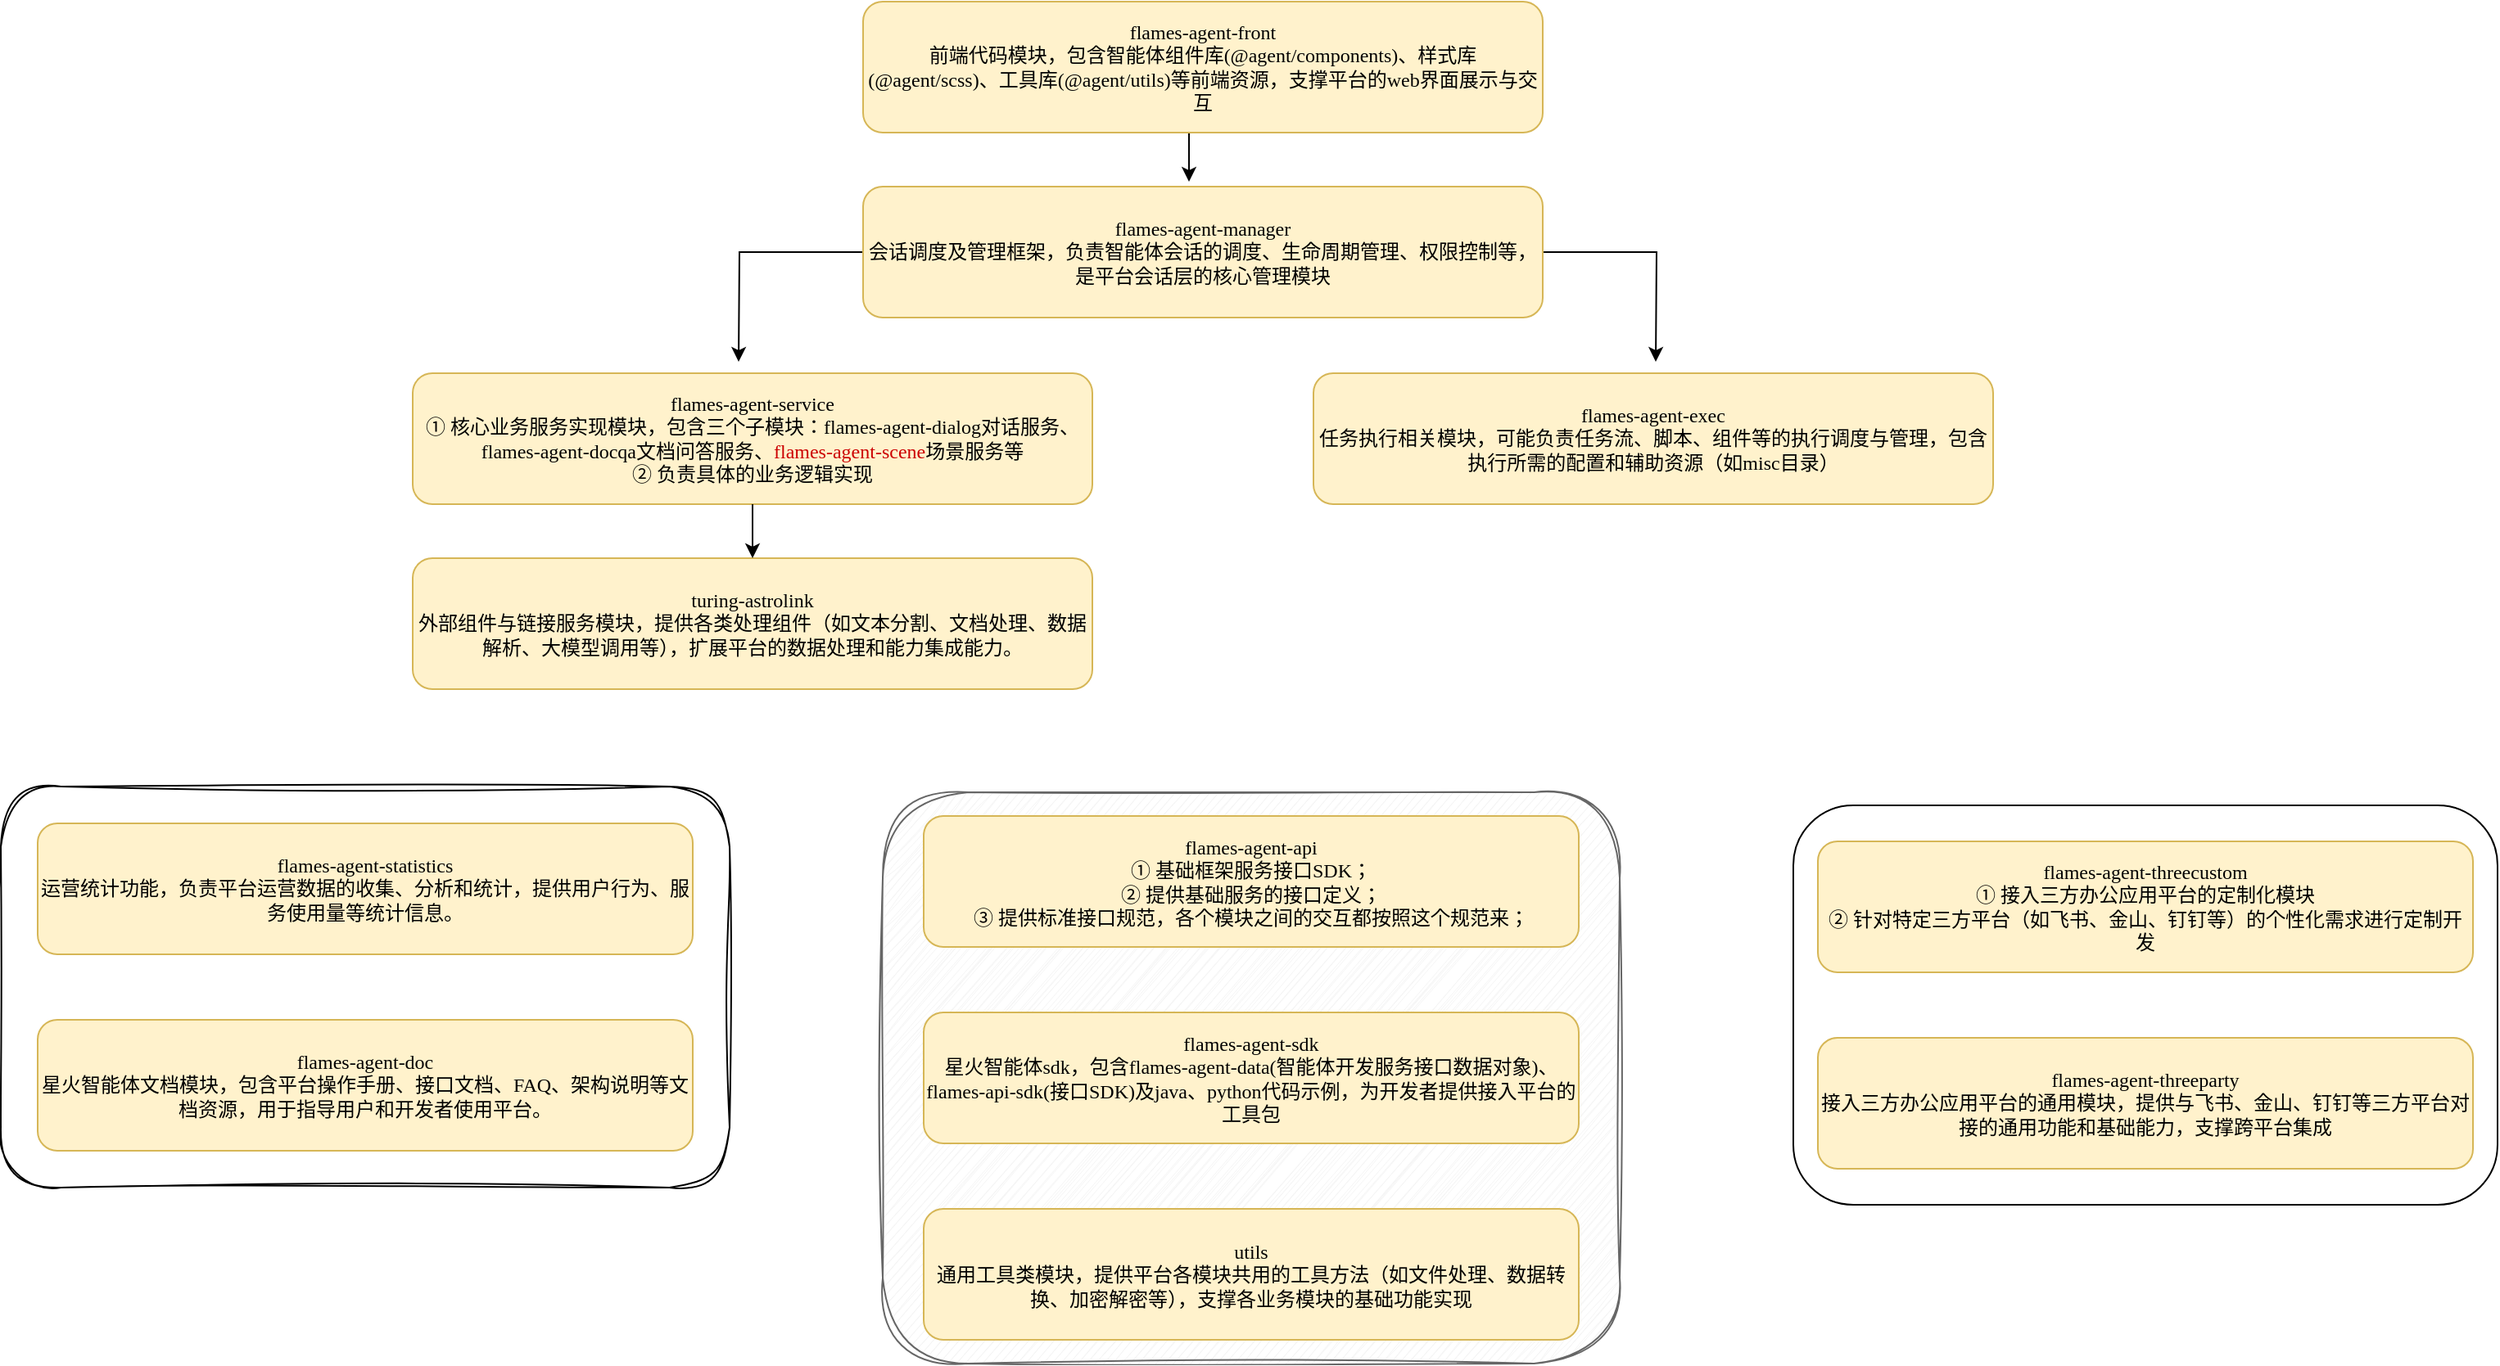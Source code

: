 <mxfile version="28.2.8">
  <diagram name="第 1 页" id="6rPu7JLXed2ki7hcnGT5">
    <mxGraphModel dx="1489" dy="763" grid="0" gridSize="10" guides="1" tooltips="1" connect="1" arrows="1" fold="1" page="1" pageScale="1" pageWidth="827" pageHeight="1169" math="0" shadow="0">
      <root>
        <mxCell id="0" />
        <mxCell id="1" parent="0" />
        <mxCell id="LCSBqGZFTnZYRZAHHmjg-24" style="edgeStyle=orthogonalEdgeStyle;rounded=0;orthogonalLoop=1;jettySize=auto;html=1;exitX=1;exitY=0.5;exitDx=0;exitDy=0;" edge="1" parent="1" source="LCSBqGZFTnZYRZAHHmjg-13">
          <mxGeometry relative="1" as="geometry">
            <mxPoint x="1103" y="368" as="targetPoint" />
          </mxGeometry>
        </mxCell>
        <mxCell id="LCSBqGZFTnZYRZAHHmjg-25" style="edgeStyle=orthogonalEdgeStyle;rounded=0;orthogonalLoop=1;jettySize=auto;html=1;exitX=0;exitY=0.5;exitDx=0;exitDy=0;" edge="1" parent="1" source="LCSBqGZFTnZYRZAHHmjg-13">
          <mxGeometry relative="1" as="geometry">
            <mxPoint x="543" y="368" as="targetPoint" />
          </mxGeometry>
        </mxCell>
        <mxCell id="LCSBqGZFTnZYRZAHHmjg-23" style="edgeStyle=orthogonalEdgeStyle;rounded=0;orthogonalLoop=1;jettySize=auto;html=1;exitX=0.5;exitY=1;exitDx=0;exitDy=0;" edge="1" parent="1" source="LCSBqGZFTnZYRZAHHmjg-16">
          <mxGeometry relative="1" as="geometry">
            <mxPoint x="818" y="258" as="targetPoint" />
          </mxGeometry>
        </mxCell>
        <mxCell id="LCSBqGZFTnZYRZAHHmjg-33" value="" style="group" vertex="1" connectable="0" parent="1">
          <mxGeometry x="92.5" y="627.5" width="445" height="245" as="geometry" />
        </mxCell>
        <mxCell id="LCSBqGZFTnZYRZAHHmjg-31" value="" style="rounded=1;whiteSpace=wrap;html=1;strokeColor=default;align=center;verticalAlign=middle;fontFamily=Helvetica;fontSize=12;fontColor=default;fillColor=default;shadow=0;container=0;glass=0;sketch=1;curveFitting=1;jiggle=2;" vertex="1" parent="LCSBqGZFTnZYRZAHHmjg-33">
          <mxGeometry width="445" height="245" as="geometry" />
        </mxCell>
        <mxCell id="LCSBqGZFTnZYRZAHHmjg-32" value="" style="group" vertex="1" connectable="0" parent="LCSBqGZFTnZYRZAHHmjg-33">
          <mxGeometry x="22.5" y="22.5" width="400" height="200" as="geometry" />
        </mxCell>
        <mxCell id="LCSBqGZFTnZYRZAHHmjg-12" value="flames-agent-statistics&lt;div&gt;运营统计功能，负责平台运营数据的收集、分析和统计，提供用户行为、服务使用量等统计信息。&lt;/div&gt;" style="rounded=1;whiteSpace=wrap;html=1;fillColor=#fff2cc;strokeColor=#d6b656;fontFamily=Comic Sans MS;container=0;" vertex="1" parent="LCSBqGZFTnZYRZAHHmjg-32">
          <mxGeometry width="400" height="80" as="geometry" />
        </mxCell>
        <mxCell id="LCSBqGZFTnZYRZAHHmjg-15" value="flames-agent-doc&lt;div&gt;星火智能体文档模块，包含平台操作手册、接口文档、FAQ、架构说明等文档资源，用于指导用户和开发者使用平台。&lt;/div&gt;" style="rounded=1;whiteSpace=wrap;html=1;fillColor=#fff2cc;strokeColor=#d6b656;fontFamily=Comic Sans MS;container=0;" vertex="1" parent="LCSBqGZFTnZYRZAHHmjg-32">
          <mxGeometry y="120" width="400" height="80" as="geometry" />
        </mxCell>
        <mxCell id="LCSBqGZFTnZYRZAHHmjg-34" value="" style="group" vertex="1" connectable="0" parent="1">
          <mxGeometry x="631" y="631" width="450" height="349" as="geometry" />
        </mxCell>
        <mxCell id="LCSBqGZFTnZYRZAHHmjg-27" value="" style="rounded=1;whiteSpace=wrap;html=1;labelBackgroundColor=default;fillColor=#f5f5f5;strokeColor=#666666;fontColor=#333333;sketch=1;curveFitting=1;jiggle=2;" vertex="1" parent="LCSBqGZFTnZYRZAHHmjg-34">
          <mxGeometry width="450" height="349" as="geometry" />
        </mxCell>
        <mxCell id="LCSBqGZFTnZYRZAHHmjg-28" value="" style="group" vertex="1" connectable="0" parent="LCSBqGZFTnZYRZAHHmjg-34">
          <mxGeometry x="25" y="14.5" width="400" height="320" as="geometry" />
        </mxCell>
        <mxCell id="LCSBqGZFTnZYRZAHHmjg-5" value="flames-agent-api&lt;div&gt;① 基础框架服务接口SDK；&lt;/div&gt;&lt;div&gt;② 提供基础服务的接口定义；&lt;/div&gt;&lt;div&gt;③ 提供标准接口规范，各个模块之间的交互都按照这个规范来；&lt;/div&gt;" style="rounded=1;whiteSpace=wrap;html=1;fillColor=#fff2cc;strokeColor=#d6b656;fontFamily=Comic Sans MS;" vertex="1" parent="LCSBqGZFTnZYRZAHHmjg-28">
          <mxGeometry width="400" height="80" as="geometry" />
        </mxCell>
        <mxCell id="LCSBqGZFTnZYRZAHHmjg-14" value="flames-agent-sdk&lt;div&gt;星火智能体sdk，包含flames-agent-data(智能体开发服务接口数据对象)、flames-api-sdk(接口SDK)及java、python代码示例，为开发者提供接入平台的工具包&lt;/div&gt;" style="rounded=1;whiteSpace=wrap;html=1;fillColor=#fff2cc;strokeColor=#d6b656;fontFamily=Comic Sans MS;" vertex="1" parent="LCSBqGZFTnZYRZAHHmjg-28">
          <mxGeometry y="120" width="400" height="80" as="geometry" />
        </mxCell>
        <mxCell id="LCSBqGZFTnZYRZAHHmjg-18" value="utils&lt;div&gt;通用工具类模块，提供平台各模块共用的工具方法（如文件处理、数据转换、加密解密等），支撑各业务模块的基础功能实现&lt;/div&gt;" style="rounded=1;whiteSpace=wrap;html=1;fillColor=#fff2cc;strokeColor=#d6b656;fontFamily=Comic Sans MS;" vertex="1" parent="LCSBqGZFTnZYRZAHHmjg-28">
          <mxGeometry y="240" width="400" height="80" as="geometry" />
        </mxCell>
        <mxCell id="LCSBqGZFTnZYRZAHHmjg-37" value="" style="group;sketch=1;curveFitting=1;jiggle=2;" vertex="1" connectable="0" parent="1">
          <mxGeometry x="1187" y="639" width="430" height="244" as="geometry" />
        </mxCell>
        <mxCell id="LCSBqGZFTnZYRZAHHmjg-35" value="" style="rounded=1;whiteSpace=wrap;html=1;strokeColor=default;align=center;verticalAlign=middle;fontFamily=Helvetica;fontSize=12;fontColor=default;fillColor=default;container=0;" vertex="1" parent="LCSBqGZFTnZYRZAHHmjg-37">
          <mxGeometry width="430" height="244" as="geometry" />
        </mxCell>
        <mxCell id="LCSBqGZFTnZYRZAHHmjg-36" value="" style="group" vertex="1" connectable="0" parent="LCSBqGZFTnZYRZAHHmjg-37">
          <mxGeometry x="15" y="22" width="400" height="200" as="geometry" />
        </mxCell>
        <mxCell id="LCSBqGZFTnZYRZAHHmjg-7" value="flames-agent-threecustom&lt;div&gt;① 接入三方办公应用平台的定制化模块&lt;/div&gt;&lt;div&gt;② 针对特定三方平台（如飞书、金山、钉钉等）的个性化需求进行定制开发&lt;/div&gt;" style="rounded=1;whiteSpace=wrap;html=1;fillColor=#fff2cc;strokeColor=#d6b656;fontFamily=Comic Sans MS;container=0;" vertex="1" parent="LCSBqGZFTnZYRZAHHmjg-36">
          <mxGeometry width="400" height="80" as="geometry" />
        </mxCell>
        <mxCell id="LCSBqGZFTnZYRZAHHmjg-11" value="flames-agent-threeparty&lt;div&gt;接入三方办公应用平台的通用模块，提供与飞书、金山、钉钉等三方平台对接的通用功能和基础能力，支撑跨平台集成&lt;/div&gt;" style="rounded=1;whiteSpace=wrap;html=1;fillColor=#fff2cc;strokeColor=#d6b656;fontFamily=Comic Sans MS;container=0;" vertex="1" parent="LCSBqGZFTnZYRZAHHmjg-36">
          <mxGeometry y="120" width="400" height="80" as="geometry" />
        </mxCell>
        <mxCell id="LCSBqGZFTnZYRZAHHmjg-38" value="" style="group" vertex="1" connectable="0" parent="1">
          <mxGeometry x="344" y="148" width="965" height="420" as="geometry" />
        </mxCell>
        <mxCell id="LCSBqGZFTnZYRZAHHmjg-13" value="flames-agent-manager&lt;div&gt;会话调度及管理框架，负责智能体会话的调度、生命周期管理、权限控制等，是平台会话层的核心管理模块&lt;/div&gt;" style="rounded=1;whiteSpace=wrap;html=1;fillColor=#fff2cc;strokeColor=#d6b656;fontFamily=Comic Sans MS;" vertex="1" parent="LCSBqGZFTnZYRZAHHmjg-38">
          <mxGeometry x="275" y="113" width="415" height="80" as="geometry" />
        </mxCell>
        <mxCell id="LCSBqGZFTnZYRZAHHmjg-16" value="flames-agent-front&lt;div&gt;前端代码模块，包含智能体组件库(@agent/components)、样式库(@agent/scss)、工具库(@agent/utils)等前端资源，支撑平台的web界面展示与交互&lt;/div&gt;" style="rounded=1;whiteSpace=wrap;html=1;fillColor=#fff2cc;strokeColor=#d6b656;fontFamily=Comic Sans MS;" vertex="1" parent="LCSBqGZFTnZYRZAHHmjg-38">
          <mxGeometry x="275" width="415" height="80" as="geometry" />
        </mxCell>
        <mxCell id="LCSBqGZFTnZYRZAHHmjg-17" value="turing-astrolink&lt;div&gt;外部组件与链接服务模块，提供各类处理组件（如文本分割、文档处理、数据解析、大模型调用等），扩展平台的数据处理和能力集成能力。&lt;/div&gt;" style="rounded=1;whiteSpace=wrap;html=1;fillColor=#fff2cc;strokeColor=#d6b656;fontFamily=Comic Sans MS;" vertex="1" parent="LCSBqGZFTnZYRZAHHmjg-38">
          <mxGeometry y="340" width="415" height="80" as="geometry" />
        </mxCell>
        <mxCell id="LCSBqGZFTnZYRZAHHmjg-6" value="flames-agent-service&lt;div&gt;① 核心业务服务实现模块，包含三个子模块：flames-agent-dialog对话服务、flames-agent-docqa文档问答服务、&lt;font style=&quot;color: rgb(204, 0, 0);&quot;&gt;flames-agent-scene&lt;/font&gt;场景服务等&lt;/div&gt;&lt;div&gt;② 负责具体的业务逻辑实现&lt;/div&gt;" style="rounded=1;whiteSpace=wrap;html=1;fillColor=#fff2cc;strokeColor=#d6b656;fontFamily=Comic Sans MS;" vertex="1" parent="LCSBqGZFTnZYRZAHHmjg-38">
          <mxGeometry y="227" width="415" height="80" as="geometry" />
        </mxCell>
        <mxCell id="LCSBqGZFTnZYRZAHHmjg-10" value="flames-agent-exec&lt;div&gt;任务执行相关模块，可能负责任务流、脚本、组件等的执行调度与管理，包含执行所需的配置和辅助资源（如misc目录）&lt;/div&gt;" style="rounded=1;whiteSpace=wrap;html=1;fillColor=#fff2cc;strokeColor=#d6b656;fontFamily=Comic Sans MS;" vertex="1" parent="LCSBqGZFTnZYRZAHHmjg-38">
          <mxGeometry x="550" y="227" width="415" height="80" as="geometry" />
        </mxCell>
        <mxCell id="LCSBqGZFTnZYRZAHHmjg-26" style="edgeStyle=orthogonalEdgeStyle;rounded=0;orthogonalLoop=1;jettySize=auto;html=1;exitX=0.5;exitY=1;exitDx=0;exitDy=0;entryX=0.5;entryY=0;entryDx=0;entryDy=0;" edge="1" parent="LCSBqGZFTnZYRZAHHmjg-38" source="LCSBqGZFTnZYRZAHHmjg-6" target="LCSBqGZFTnZYRZAHHmjg-17">
          <mxGeometry relative="1" as="geometry" />
        </mxCell>
      </root>
    </mxGraphModel>
  </diagram>
</mxfile>
